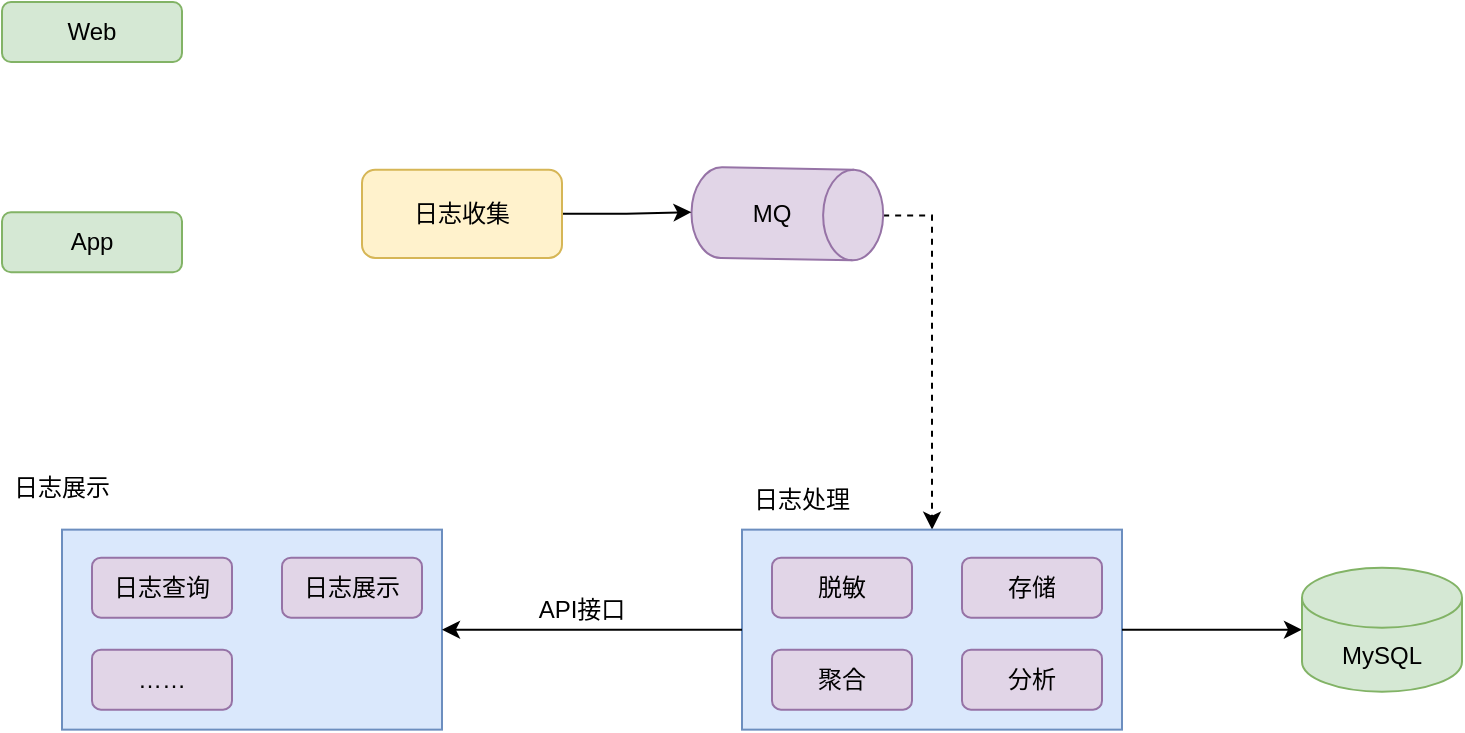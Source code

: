 <mxfile version="20.1.1" type="github"><diagram id="kvTPYWObUU4OJ8QcUyJl" name="第 1 页"><mxGraphModel dx="1422" dy="754" grid="1" gridSize="10" guides="1" tooltips="1" connect="1" arrows="1" fold="1" page="1" pageScale="1" pageWidth="1169" pageHeight="827" math="0" shadow="0"><root><mxCell id="0"/><mxCell id="1" parent="0"/><mxCell id="aw7fuCHsteFxEcOTFYNh-5" value="Web" style="rounded=1;whiteSpace=wrap;html=1;fillColor=#d5e8d4;strokeColor=#82b366;" vertex="1" parent="1"><mxGeometry x="100" y="50" width="90" height="30" as="geometry"/></mxCell><mxCell id="aw7fuCHsteFxEcOTFYNh-8" value="App" style="rounded=1;whiteSpace=wrap;html=1;fillColor=#d5e8d4;strokeColor=#82b366;" vertex="1" parent="1"><mxGeometry x="100" y="155.12" width="90" height="30" as="geometry"/></mxCell><mxCell id="aw7fuCHsteFxEcOTFYNh-49" style="edgeStyle=orthogonalEdgeStyle;rounded=0;orthogonalLoop=1;jettySize=auto;html=1;exitX=0.5;exitY=0;exitDx=0;exitDy=0;exitPerimeter=0;dashed=1;" edge="1" parent="1" source="aw7fuCHsteFxEcOTFYNh-10" target="aw7fuCHsteFxEcOTFYNh-41"><mxGeometry relative="1" as="geometry"/></mxCell><mxCell id="aw7fuCHsteFxEcOTFYNh-10" value="" style="shape=cylinder3;whiteSpace=wrap;html=1;boundedLbl=1;backgroundOutline=1;size=15;rotation=91;fillColor=#e1d5e7;strokeColor=#9673a6;" vertex="1" parent="1"><mxGeometry x="470" y="108" width="45.33" height="95.83" as="geometry"/></mxCell><mxCell id="aw7fuCHsteFxEcOTFYNh-28" value="" style="group" vertex="1" connectable="0" parent="1"><mxGeometry x="130" y="313.82" width="190" height="100" as="geometry"/></mxCell><mxCell id="aw7fuCHsteFxEcOTFYNh-22" value="" style="rounded=0;whiteSpace=wrap;html=1;fillColor=#dae8fc;strokeColor=#6c8ebf;" vertex="1" parent="aw7fuCHsteFxEcOTFYNh-28"><mxGeometry width="190" height="100" as="geometry"/></mxCell><mxCell id="aw7fuCHsteFxEcOTFYNh-19" value="日志查询" style="rounded=1;whiteSpace=wrap;html=1;fillColor=#e1d5e7;strokeColor=#9673a6;" vertex="1" parent="aw7fuCHsteFxEcOTFYNh-28"><mxGeometry x="15" y="14" width="70" height="30" as="geometry"/></mxCell><mxCell id="aw7fuCHsteFxEcOTFYNh-20" value="日志展示" style="rounded=1;whiteSpace=wrap;html=1;fillColor=#e1d5e7;strokeColor=#9673a6;" vertex="1" parent="aw7fuCHsteFxEcOTFYNh-28"><mxGeometry x="110" y="14" width="70" height="30" as="geometry"/></mxCell><mxCell id="aw7fuCHsteFxEcOTFYNh-21" value="……" style="rounded=1;whiteSpace=wrap;html=1;fillColor=#e1d5e7;strokeColor=#9673a6;" vertex="1" parent="aw7fuCHsteFxEcOTFYNh-28"><mxGeometry x="15" y="60" width="70" height="30" as="geometry"/></mxCell><mxCell id="aw7fuCHsteFxEcOTFYNh-40" value="" style="group" vertex="1" connectable="0" parent="1"><mxGeometry x="470" y="313.82" width="190" height="100" as="geometry"/></mxCell><mxCell id="aw7fuCHsteFxEcOTFYNh-41" value="" style="rounded=0;whiteSpace=wrap;html=1;fillColor=#dae8fc;strokeColor=#6c8ebf;" vertex="1" parent="aw7fuCHsteFxEcOTFYNh-40"><mxGeometry width="190" height="100" as="geometry"/></mxCell><mxCell id="aw7fuCHsteFxEcOTFYNh-42" value="脱敏" style="rounded=1;whiteSpace=wrap;html=1;fillColor=#e1d5e7;strokeColor=#9673a6;" vertex="1" parent="aw7fuCHsteFxEcOTFYNh-40"><mxGeometry x="15" y="14" width="70" height="30" as="geometry"/></mxCell><mxCell id="aw7fuCHsteFxEcOTFYNh-43" value="存储" style="rounded=1;whiteSpace=wrap;html=1;fillColor=#e1d5e7;strokeColor=#9673a6;" vertex="1" parent="aw7fuCHsteFxEcOTFYNh-40"><mxGeometry x="110" y="14" width="70" height="30" as="geometry"/></mxCell><mxCell id="aw7fuCHsteFxEcOTFYNh-44" value="聚合" style="rounded=1;whiteSpace=wrap;html=1;fillColor=#e1d5e7;strokeColor=#9673a6;" vertex="1" parent="aw7fuCHsteFxEcOTFYNh-40"><mxGeometry x="15" y="60" width="70" height="30" as="geometry"/></mxCell><mxCell id="aw7fuCHsteFxEcOTFYNh-45" value="分析" style="rounded=1;whiteSpace=wrap;html=1;fillColor=#e1d5e7;strokeColor=#9673a6;" vertex="1" parent="aw7fuCHsteFxEcOTFYNh-40"><mxGeometry x="110" y="60" width="70" height="30" as="geometry"/></mxCell><mxCell id="aw7fuCHsteFxEcOTFYNh-46" value="日志展示" style="text;html=1;strokeColor=none;fillColor=none;align=center;verticalAlign=middle;whiteSpace=wrap;rounded=0;" vertex="1" parent="1"><mxGeometry x="100" y="277.82" width="60" height="30" as="geometry"/></mxCell><mxCell id="aw7fuCHsteFxEcOTFYNh-47" value="日志处理" style="text;html=1;strokeColor=none;fillColor=none;align=center;verticalAlign=middle;whiteSpace=wrap;rounded=0;" vertex="1" parent="1"><mxGeometry x="470" y="283.82" width="60" height="30" as="geometry"/></mxCell><mxCell id="aw7fuCHsteFxEcOTFYNh-57" style="edgeStyle=orthogonalEdgeStyle;rounded=0;orthogonalLoop=1;jettySize=auto;html=1;exitX=1;exitY=0.5;exitDx=0;exitDy=0;entryX=0;entryY=0.5;entryDx=0;entryDy=0;entryPerimeter=0;" edge="1" parent="1" source="aw7fuCHsteFxEcOTFYNh-41" target="aw7fuCHsteFxEcOTFYNh-60"><mxGeometry relative="1" as="geometry"><mxPoint x="740" y="363.82" as="targetPoint"/></mxGeometry></mxCell><mxCell id="aw7fuCHsteFxEcOTFYNh-58" style="edgeStyle=orthogonalEdgeStyle;rounded=0;orthogonalLoop=1;jettySize=auto;html=1;exitX=0;exitY=0.5;exitDx=0;exitDy=0;entryX=1;entryY=0.5;entryDx=0;entryDy=0;" edge="1" parent="1" source="aw7fuCHsteFxEcOTFYNh-41" target="aw7fuCHsteFxEcOTFYNh-22"><mxGeometry relative="1" as="geometry"/></mxCell><mxCell id="aw7fuCHsteFxEcOTFYNh-59" value="API接口" style="text;html=1;strokeColor=none;fillColor=none;align=center;verticalAlign=middle;whiteSpace=wrap;rounded=0;" vertex="1" parent="1"><mxGeometry x="360" y="339" width="60" height="30" as="geometry"/></mxCell><mxCell id="aw7fuCHsteFxEcOTFYNh-60" value="MySQL" style="shape=cylinder3;whiteSpace=wrap;html=1;boundedLbl=1;backgroundOutline=1;size=15;fillColor=#d5e8d4;strokeColor=#82b366;" vertex="1" parent="1"><mxGeometry x="750" y="332.82" width="80" height="62" as="geometry"/></mxCell><mxCell id="aw7fuCHsteFxEcOTFYNh-62" style="edgeStyle=orthogonalEdgeStyle;rounded=0;orthogonalLoop=1;jettySize=auto;html=1;exitX=1;exitY=0.5;exitDx=0;exitDy=0;entryX=0.5;entryY=1;entryDx=0;entryDy=0;entryPerimeter=0;" edge="1" parent="1" source="aw7fuCHsteFxEcOTFYNh-61" target="aw7fuCHsteFxEcOTFYNh-10"><mxGeometry relative="1" as="geometry"/></mxCell><mxCell id="aw7fuCHsteFxEcOTFYNh-61" value="日志收集" style="rounded=1;whiteSpace=wrap;html=1;fillColor=#fff2cc;strokeColor=#d6b656;" vertex="1" parent="1"><mxGeometry x="280" y="133.87" width="100" height="44.09" as="geometry"/></mxCell><mxCell id="aw7fuCHsteFxEcOTFYNh-63" value="MQ" style="text;html=1;strokeColor=none;fillColor=none;align=center;verticalAlign=middle;whiteSpace=wrap;rounded=0;" vertex="1" parent="1"><mxGeometry x="455" y="141" width="60" height="30" as="geometry"/></mxCell></root></mxGraphModel></diagram></mxfile>